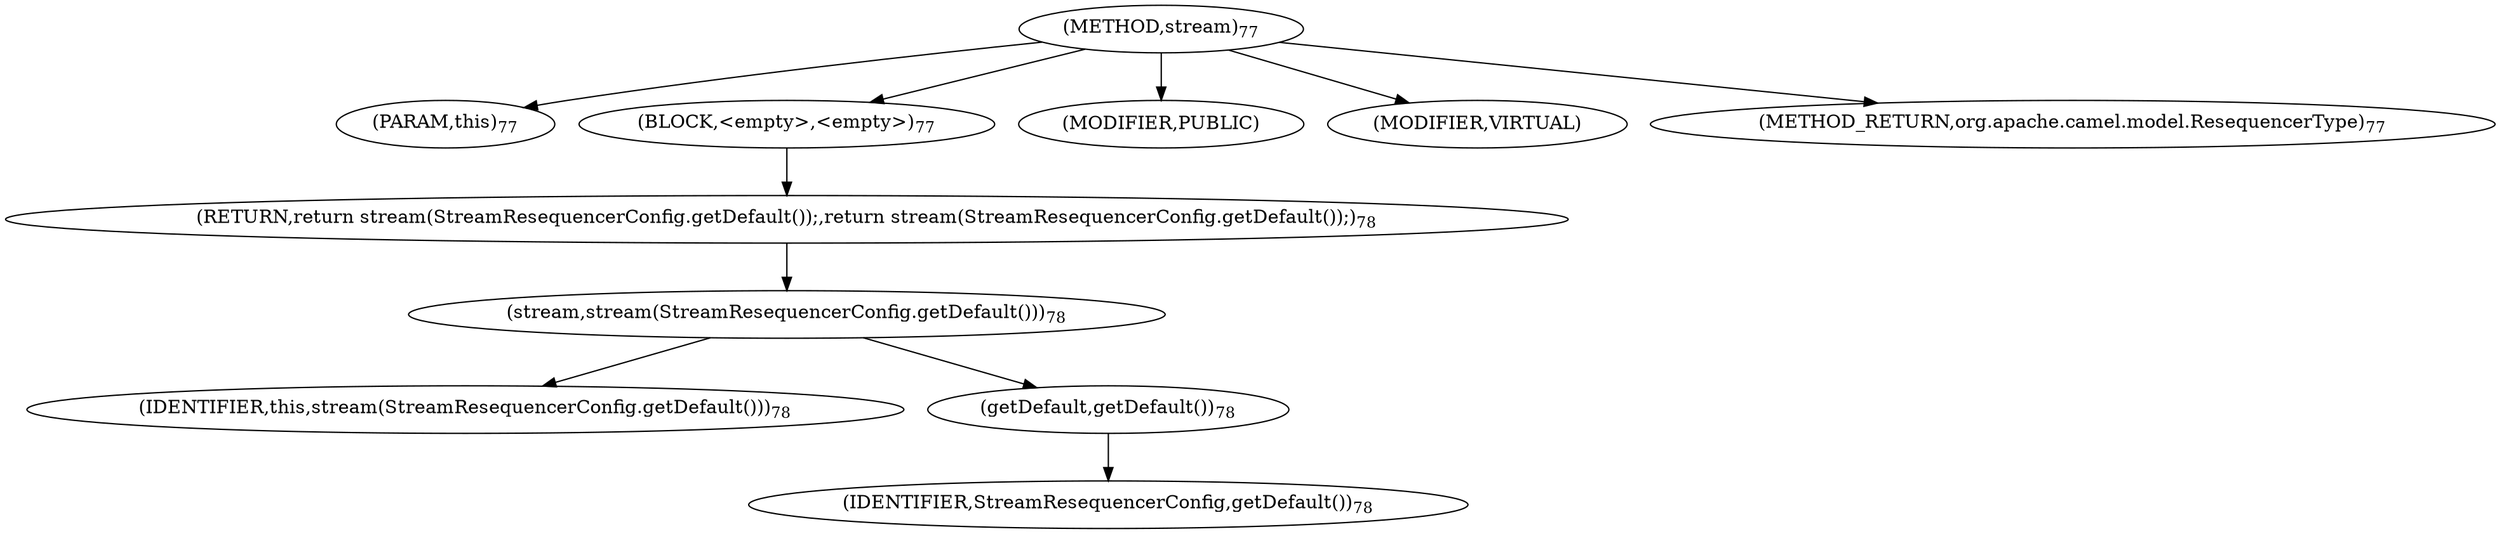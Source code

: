 digraph "stream" {  
"134" [label = <(METHOD,stream)<SUB>77</SUB>> ]
"9" [label = <(PARAM,this)<SUB>77</SUB>> ]
"135" [label = <(BLOCK,&lt;empty&gt;,&lt;empty&gt;)<SUB>77</SUB>> ]
"136" [label = <(RETURN,return stream(StreamResequencerConfig.getDefault());,return stream(StreamResequencerConfig.getDefault());)<SUB>78</SUB>> ]
"137" [label = <(stream,stream(StreamResequencerConfig.getDefault()))<SUB>78</SUB>> ]
"8" [label = <(IDENTIFIER,this,stream(StreamResequencerConfig.getDefault()))<SUB>78</SUB>> ]
"138" [label = <(getDefault,getDefault())<SUB>78</SUB>> ]
"139" [label = <(IDENTIFIER,StreamResequencerConfig,getDefault())<SUB>78</SUB>> ]
"140" [label = <(MODIFIER,PUBLIC)> ]
"141" [label = <(MODIFIER,VIRTUAL)> ]
"142" [label = <(METHOD_RETURN,org.apache.camel.model.ResequencerType)<SUB>77</SUB>> ]
  "134" -> "9" 
  "134" -> "135" 
  "134" -> "140" 
  "134" -> "141" 
  "134" -> "142" 
  "135" -> "136" 
  "136" -> "137" 
  "137" -> "8" 
  "137" -> "138" 
  "138" -> "139" 
}
